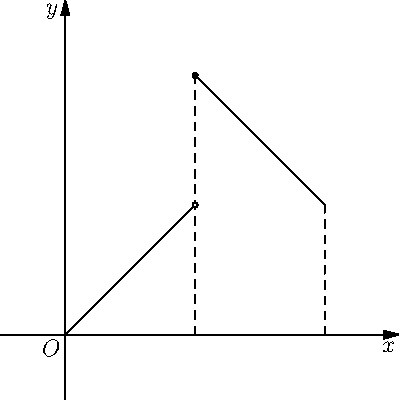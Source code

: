 size(200);
import graph;
draw((0,0)--(1,1));
draw((1,2)--(2,1));
draw((1,0)--(1,2),dashed);
draw((2,0)--(2,1),dashed);
dot((1,1),UnFill);
dot((1,2));
xlimits(-0.5,2.5);
ylimits(-0.5,2.5);
label("$O$",(0,0),SW);
axes("$x$","$y$",Arrow());
